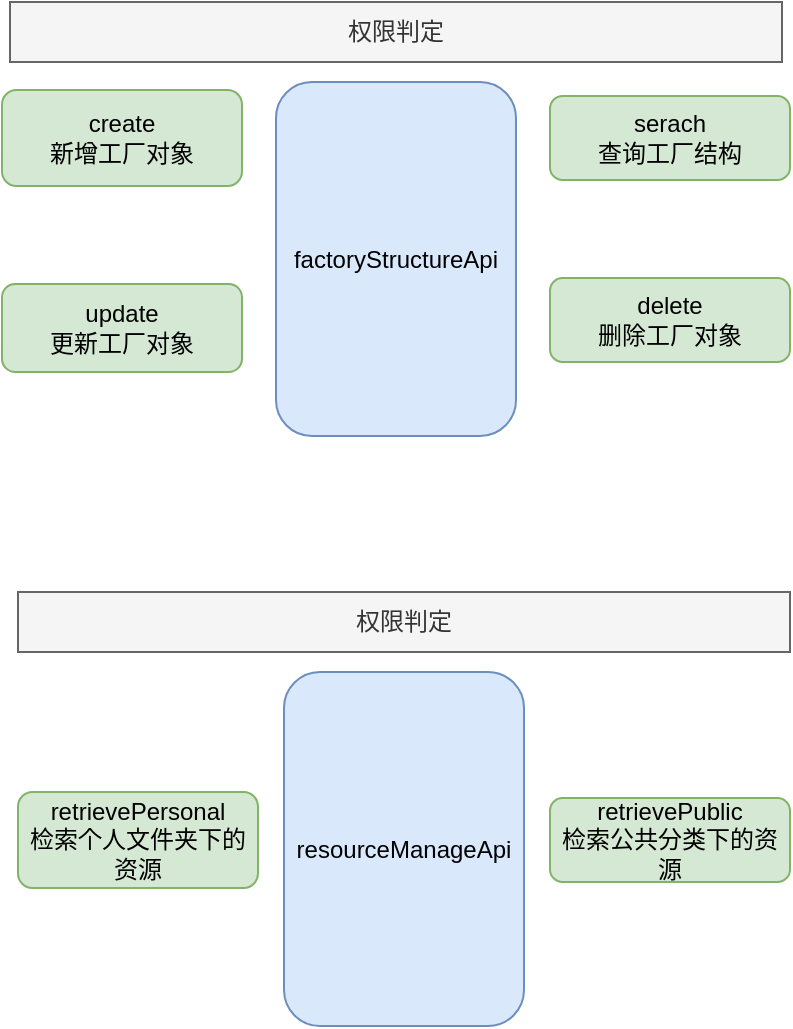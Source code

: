 <mxfile version="16.0.3" type="github">
  <diagram id="uacXLQnCL4nXlHAS-Tgn" name="Page-1">
    <mxGraphModel dx="758" dy="492" grid="0" gridSize="10" guides="1" tooltips="1" connect="1" arrows="1" fold="1" page="1" pageScale="1" pageWidth="827" pageHeight="1169" math="0" shadow="0">
      <root>
        <mxCell id="0" />
        <mxCell id="1" parent="0" />
        <mxCell id="_C2vTxvz3vnbbnH4czKE-10" value="factoryStructureApi" style="rounded=1;whiteSpace=wrap;html=1;fillColor=#dae8fc;strokeColor=#6c8ebf;" vertex="1" parent="1">
          <mxGeometry x="285" y="177" width="120" height="177" as="geometry" />
        </mxCell>
        <mxCell id="_C2vTxvz3vnbbnH4czKE-11" value="create&lt;br&gt;新增工厂对象" style="rounded=1;whiteSpace=wrap;html=1;fillColor=#d5e8d4;strokeColor=#82b366;" vertex="1" parent="1">
          <mxGeometry x="148" y="181" width="120" height="48" as="geometry" />
        </mxCell>
        <mxCell id="_C2vTxvz3vnbbnH4czKE-13" value="update&lt;br&gt;更新工厂对象" style="rounded=1;whiteSpace=wrap;html=1;fillColor=#d5e8d4;strokeColor=#82b366;" vertex="1" parent="1">
          <mxGeometry x="148" y="278" width="120" height="44" as="geometry" />
        </mxCell>
        <mxCell id="_C2vTxvz3vnbbnH4czKE-14" value="delete&lt;br&gt;删除工厂对象" style="rounded=1;whiteSpace=wrap;html=1;fillColor=#d5e8d4;strokeColor=#82b366;" vertex="1" parent="1">
          <mxGeometry x="422" y="275" width="120" height="42" as="geometry" />
        </mxCell>
        <mxCell id="_C2vTxvz3vnbbnH4czKE-15" value="serach&lt;br&gt;查询工厂结构" style="rounded=1;whiteSpace=wrap;html=1;fillColor=#d5e8d4;strokeColor=#82b366;" vertex="1" parent="1">
          <mxGeometry x="422" y="184" width="120" height="42" as="geometry" />
        </mxCell>
        <mxCell id="_C2vTxvz3vnbbnH4czKE-16" value="权限判定" style="rounded=0;whiteSpace=wrap;html=1;fillColor=#f5f5f5;fontColor=#333333;strokeColor=#666666;" vertex="1" parent="1">
          <mxGeometry x="152" y="137" width="386" height="30" as="geometry" />
        </mxCell>
        <mxCell id="_C2vTxvz3vnbbnH4czKE-17" value="resourceManageApi" style="rounded=1;whiteSpace=wrap;html=1;fillColor=#dae8fc;strokeColor=#6c8ebf;" vertex="1" parent="1">
          <mxGeometry x="289" y="472" width="120" height="177" as="geometry" />
        </mxCell>
        <mxCell id="_C2vTxvz3vnbbnH4czKE-18" value="retrievePersonal&lt;br&gt;检索个人文件夹下的资源" style="rounded=1;whiteSpace=wrap;html=1;fillColor=#d5e8d4;strokeColor=#82b366;" vertex="1" parent="1">
          <mxGeometry x="156" y="532" width="120" height="48" as="geometry" />
        </mxCell>
        <mxCell id="_C2vTxvz3vnbbnH4czKE-21" value="retrievePublic&lt;br&gt;检索公共分类下的资源" style="rounded=1;whiteSpace=wrap;html=1;fillColor=#d5e8d4;strokeColor=#82b366;" vertex="1" parent="1">
          <mxGeometry x="422" y="535" width="120" height="42" as="geometry" />
        </mxCell>
        <mxCell id="_C2vTxvz3vnbbnH4czKE-22" value="权限判定" style="rounded=0;whiteSpace=wrap;html=1;fillColor=#f5f5f5;fontColor=#333333;strokeColor=#666666;" vertex="1" parent="1">
          <mxGeometry x="156" y="432" width="386" height="30" as="geometry" />
        </mxCell>
      </root>
    </mxGraphModel>
  </diagram>
</mxfile>
